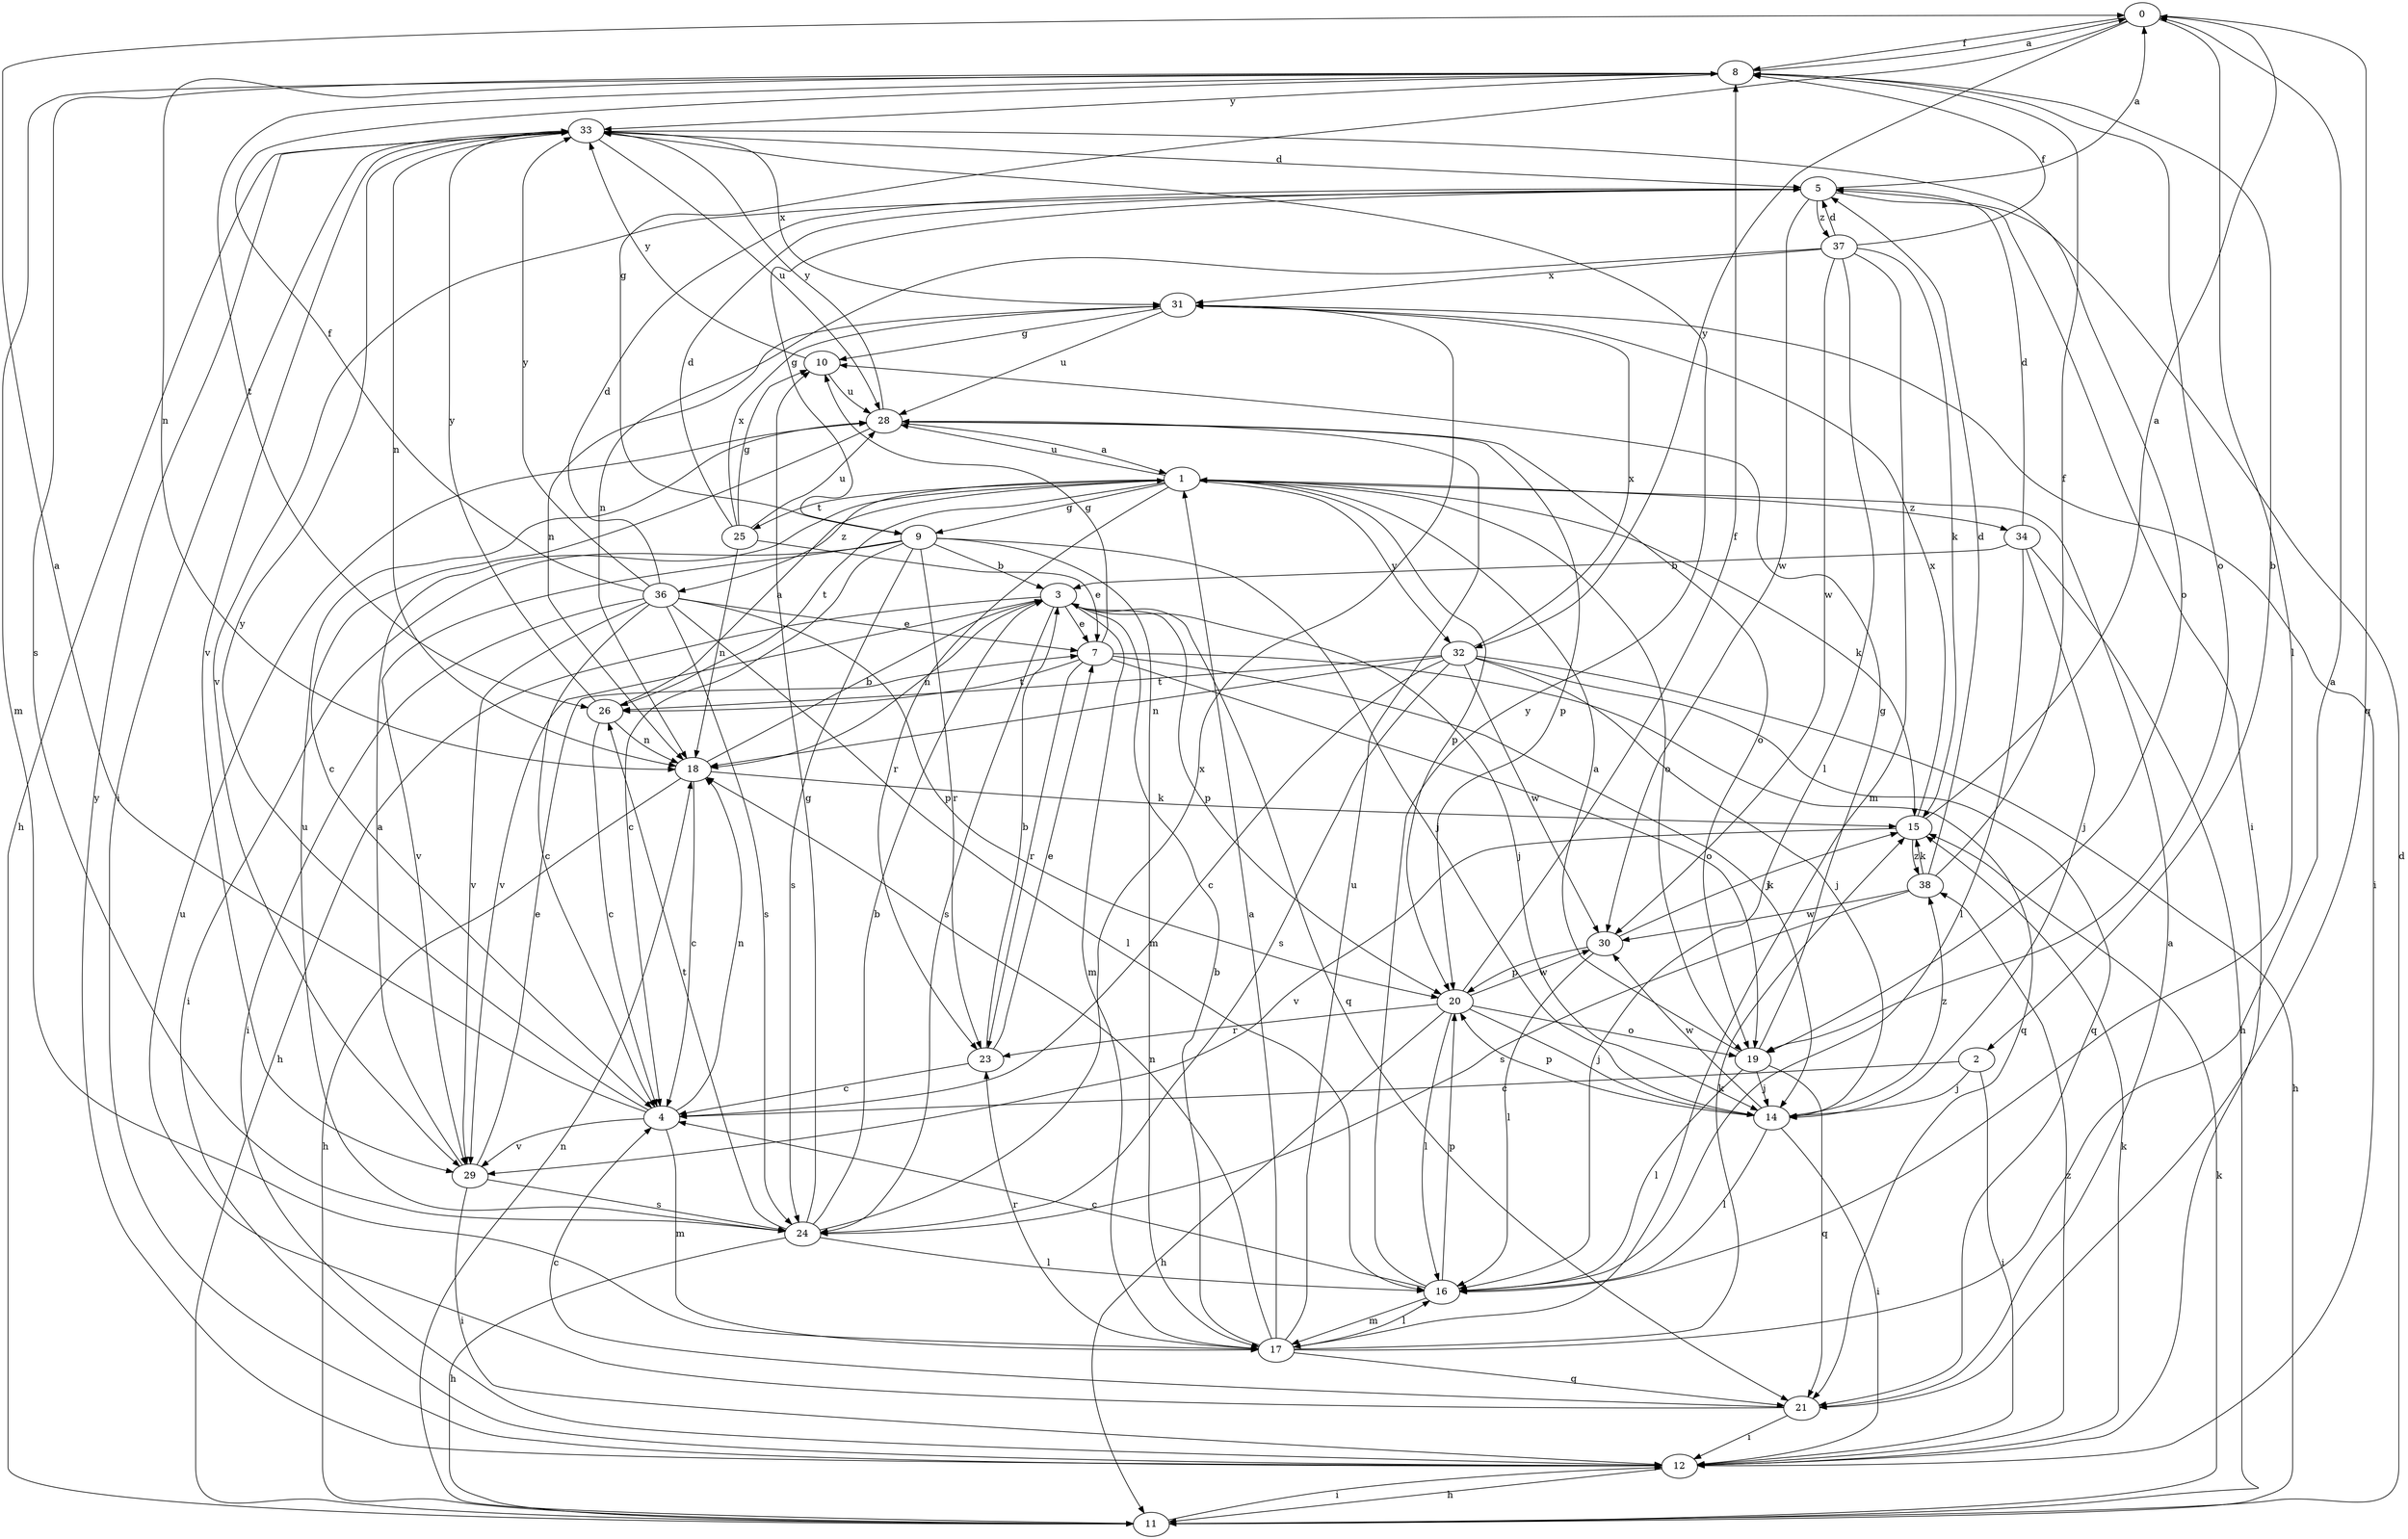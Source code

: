 strict digraph  {
0;
1;
2;
3;
4;
5;
7;
8;
9;
10;
11;
12;
14;
15;
16;
17;
18;
19;
20;
21;
23;
24;
25;
26;
28;
29;
30;
31;
32;
33;
34;
36;
37;
38;
0 -> 8  [label=f];
0 -> 9  [label=g];
0 -> 16  [label=l];
0 -> 21  [label=q];
0 -> 32  [label=y];
1 -> 9  [label=g];
1 -> 15  [label=k];
1 -> 19  [label=o];
1 -> 20  [label=p];
1 -> 23  [label=r];
1 -> 25  [label=t];
1 -> 26  [label=t];
1 -> 28  [label=u];
1 -> 32  [label=y];
1 -> 34  [label=z];
1 -> 36  [label=z];
2 -> 4  [label=c];
2 -> 12  [label=i];
2 -> 14  [label=j];
3 -> 7  [label=e];
3 -> 11  [label=h];
3 -> 14  [label=j];
3 -> 17  [label=m];
3 -> 18  [label=n];
3 -> 20  [label=p];
3 -> 21  [label=q];
3 -> 24  [label=s];
3 -> 29  [label=v];
4 -> 0  [label=a];
4 -> 17  [label=m];
4 -> 18  [label=n];
4 -> 29  [label=v];
4 -> 33  [label=y];
5 -> 0  [label=a];
5 -> 9  [label=g];
5 -> 12  [label=i];
5 -> 29  [label=v];
5 -> 30  [label=w];
5 -> 37  [label=z];
7 -> 10  [label=g];
7 -> 14  [label=j];
7 -> 19  [label=o];
7 -> 21  [label=q];
7 -> 23  [label=r];
7 -> 26  [label=t];
8 -> 0  [label=a];
8 -> 2  [label=b];
8 -> 17  [label=m];
8 -> 18  [label=n];
8 -> 19  [label=o];
8 -> 24  [label=s];
8 -> 26  [label=t];
8 -> 33  [label=y];
9 -> 3  [label=b];
9 -> 4  [label=c];
9 -> 12  [label=i];
9 -> 14  [label=j];
9 -> 17  [label=m];
9 -> 23  [label=r];
9 -> 24  [label=s];
9 -> 29  [label=v];
10 -> 28  [label=u];
10 -> 33  [label=y];
11 -> 5  [label=d];
11 -> 12  [label=i];
11 -> 15  [label=k];
11 -> 18  [label=n];
12 -> 11  [label=h];
12 -> 15  [label=k];
12 -> 33  [label=y];
12 -> 38  [label=z];
14 -> 12  [label=i];
14 -> 16  [label=l];
14 -> 20  [label=p];
14 -> 30  [label=w];
14 -> 38  [label=z];
15 -> 0  [label=a];
15 -> 29  [label=v];
15 -> 31  [label=x];
15 -> 38  [label=z];
16 -> 4  [label=c];
16 -> 17  [label=m];
16 -> 20  [label=p];
16 -> 33  [label=y];
17 -> 0  [label=a];
17 -> 1  [label=a];
17 -> 3  [label=b];
17 -> 15  [label=k];
17 -> 16  [label=l];
17 -> 18  [label=n];
17 -> 21  [label=q];
17 -> 23  [label=r];
17 -> 28  [label=u];
18 -> 3  [label=b];
18 -> 4  [label=c];
18 -> 11  [label=h];
18 -> 15  [label=k];
19 -> 1  [label=a];
19 -> 10  [label=g];
19 -> 14  [label=j];
19 -> 16  [label=l];
19 -> 21  [label=q];
20 -> 8  [label=f];
20 -> 11  [label=h];
20 -> 14  [label=j];
20 -> 16  [label=l];
20 -> 19  [label=o];
20 -> 23  [label=r];
20 -> 30  [label=w];
21 -> 1  [label=a];
21 -> 4  [label=c];
21 -> 12  [label=i];
21 -> 28  [label=u];
23 -> 3  [label=b];
23 -> 4  [label=c];
23 -> 7  [label=e];
24 -> 3  [label=b];
24 -> 10  [label=g];
24 -> 11  [label=h];
24 -> 16  [label=l];
24 -> 26  [label=t];
24 -> 28  [label=u];
24 -> 31  [label=x];
25 -> 5  [label=d];
25 -> 7  [label=e];
25 -> 10  [label=g];
25 -> 18  [label=n];
25 -> 28  [label=u];
25 -> 31  [label=x];
26 -> 1  [label=a];
26 -> 4  [label=c];
26 -> 18  [label=n];
26 -> 33  [label=y];
28 -> 1  [label=a];
28 -> 4  [label=c];
28 -> 19  [label=o];
28 -> 20  [label=p];
28 -> 33  [label=y];
29 -> 1  [label=a];
29 -> 7  [label=e];
29 -> 12  [label=i];
29 -> 24  [label=s];
30 -> 15  [label=k];
30 -> 16  [label=l];
30 -> 20  [label=p];
31 -> 10  [label=g];
31 -> 12  [label=i];
31 -> 18  [label=n];
31 -> 28  [label=u];
32 -> 4  [label=c];
32 -> 11  [label=h];
32 -> 14  [label=j];
32 -> 18  [label=n];
32 -> 21  [label=q];
32 -> 24  [label=s];
32 -> 26  [label=t];
32 -> 30  [label=w];
32 -> 31  [label=x];
33 -> 5  [label=d];
33 -> 11  [label=h];
33 -> 12  [label=i];
33 -> 18  [label=n];
33 -> 19  [label=o];
33 -> 28  [label=u];
33 -> 29  [label=v];
33 -> 31  [label=x];
34 -> 3  [label=b];
34 -> 5  [label=d];
34 -> 11  [label=h];
34 -> 14  [label=j];
34 -> 16  [label=l];
36 -> 4  [label=c];
36 -> 5  [label=d];
36 -> 7  [label=e];
36 -> 8  [label=f];
36 -> 12  [label=i];
36 -> 16  [label=l];
36 -> 20  [label=p];
36 -> 24  [label=s];
36 -> 29  [label=v];
36 -> 33  [label=y];
37 -> 5  [label=d];
37 -> 8  [label=f];
37 -> 15  [label=k];
37 -> 16  [label=l];
37 -> 17  [label=m];
37 -> 18  [label=n];
37 -> 30  [label=w];
37 -> 31  [label=x];
38 -> 5  [label=d];
38 -> 8  [label=f];
38 -> 15  [label=k];
38 -> 24  [label=s];
38 -> 30  [label=w];
}
